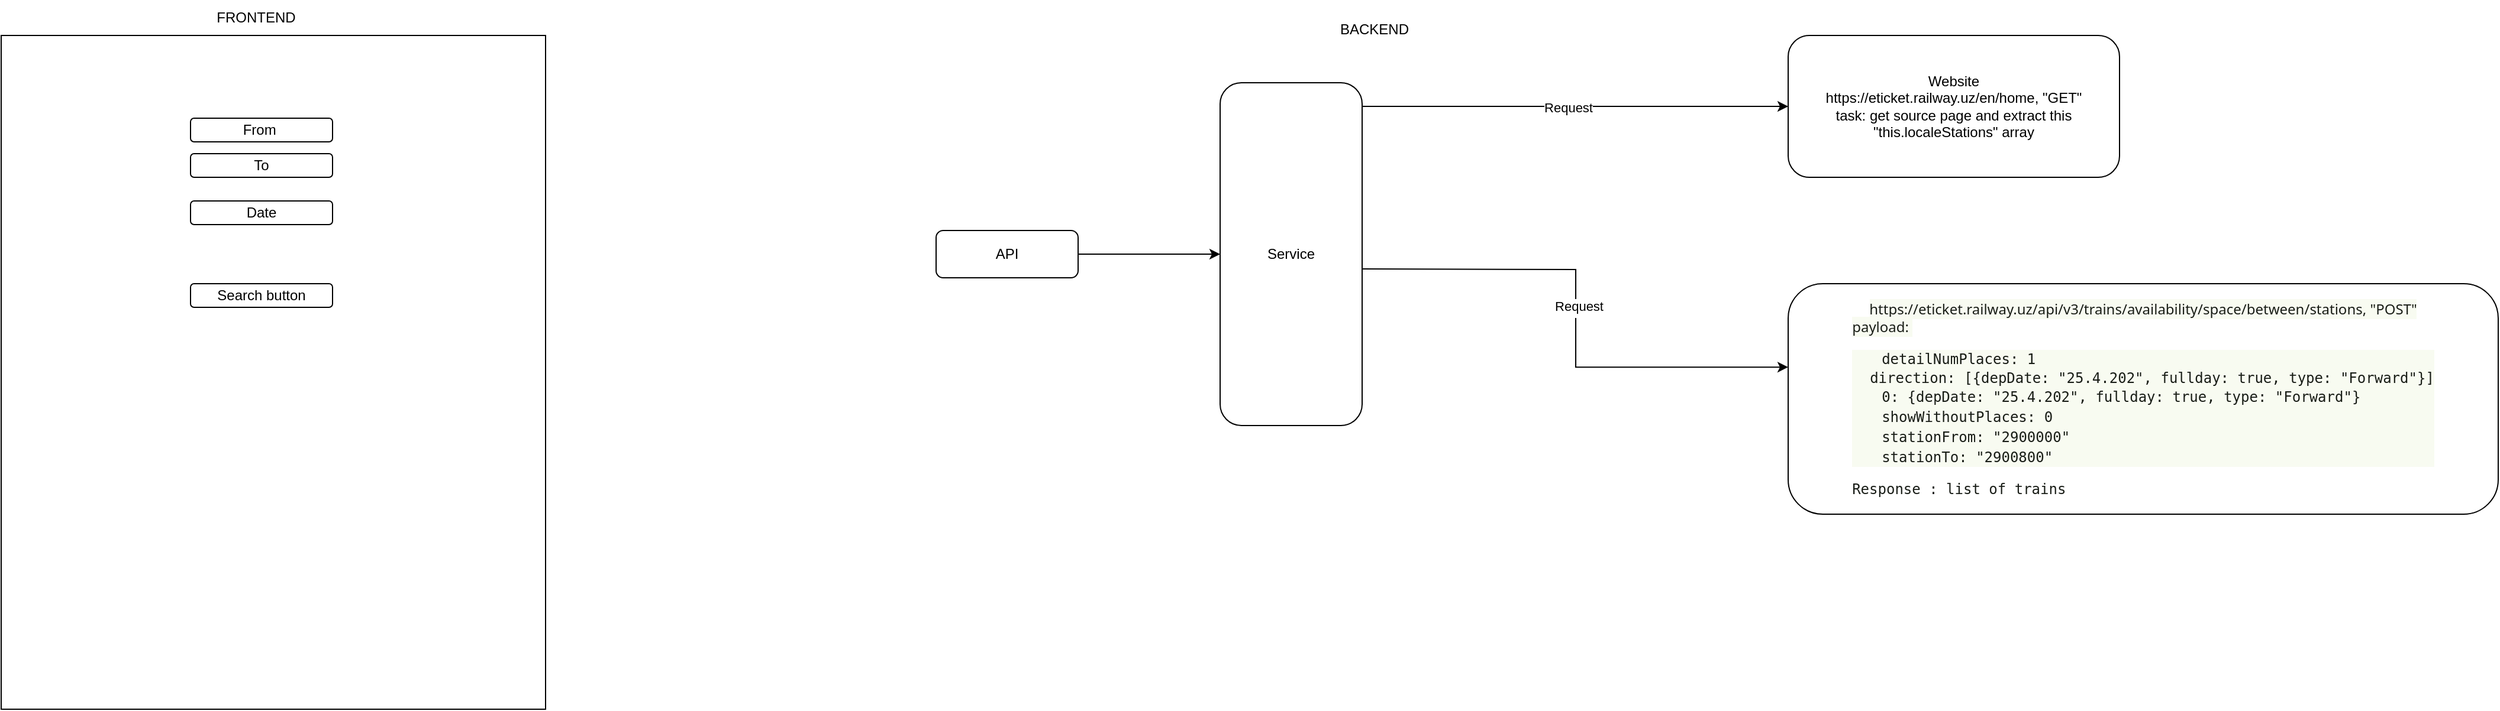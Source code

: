 <mxfile version="24.3.0" type="github">
  <diagram name="Page-1" id="9rCXkT4rTNYnttJWsDTz">
    <mxGraphModel dx="1235" dy="614" grid="1" gridSize="10" guides="1" tooltips="1" connect="1" arrows="1" fold="1" page="1" pageScale="1" pageWidth="827" pageHeight="1169" math="0" shadow="0">
      <root>
        <mxCell id="0" />
        <mxCell id="1" parent="0" />
        <mxCell id="ImFpT0YpljK9sxfZAI6b-14" value="" style="edgeStyle=orthogonalEdgeStyle;rounded=0;orthogonalLoop=1;jettySize=auto;html=1;" edge="1" parent="1" source="ImFpT0YpljK9sxfZAI6b-1" target="ImFpT0YpljK9sxfZAI6b-13">
          <mxGeometry relative="1" as="geometry" />
        </mxCell>
        <mxCell id="ImFpT0YpljK9sxfZAI6b-1" value="API" style="rounded=1;whiteSpace=wrap;html=1;" vertex="1" parent="1">
          <mxGeometry x="840" y="285" width="120" height="40" as="geometry" />
        </mxCell>
        <mxCell id="ImFpT0YpljK9sxfZAI6b-2" value="" style="rounded=0;whiteSpace=wrap;html=1;" vertex="1" parent="1">
          <mxGeometry x="50" y="120" width="460" height="570" as="geometry" />
        </mxCell>
        <mxCell id="ImFpT0YpljK9sxfZAI6b-4" value="From&amp;nbsp;" style="rounded=1;whiteSpace=wrap;html=1;" vertex="1" parent="1">
          <mxGeometry x="210" y="190" width="120" height="20" as="geometry" />
        </mxCell>
        <mxCell id="ImFpT0YpljK9sxfZAI6b-5" value="To" style="rounded=1;whiteSpace=wrap;html=1;" vertex="1" parent="1">
          <mxGeometry x="210" y="220" width="120" height="20" as="geometry" />
        </mxCell>
        <mxCell id="ImFpT0YpljK9sxfZAI6b-7" value="Date" style="rounded=1;whiteSpace=wrap;html=1;" vertex="1" parent="1">
          <mxGeometry x="210" y="260" width="120" height="20" as="geometry" />
        </mxCell>
        <mxCell id="ImFpT0YpljK9sxfZAI6b-8" value="Search button" style="rounded=1;whiteSpace=wrap;html=1;" vertex="1" parent="1">
          <mxGeometry x="210" y="330" width="120" height="20" as="geometry" />
        </mxCell>
        <mxCell id="ImFpT0YpljK9sxfZAI6b-9" value="FRONTEND" style="text;html=1;align=center;verticalAlign=middle;resizable=0;points=[];autosize=1;strokeColor=none;fillColor=none;" vertex="1" parent="1">
          <mxGeometry x="220" y="90" width="90" height="30" as="geometry" />
        </mxCell>
        <mxCell id="ImFpT0YpljK9sxfZAI6b-10" value="BACKEND" style="text;html=1;align=center;verticalAlign=middle;resizable=0;points=[];autosize=1;strokeColor=none;fillColor=none;" vertex="1" parent="1">
          <mxGeometry x="1170" y="100" width="80" height="30" as="geometry" />
        </mxCell>
        <mxCell id="ImFpT0YpljK9sxfZAI6b-17" value="" style="edgeStyle=orthogonalEdgeStyle;rounded=0;orthogonalLoop=1;jettySize=auto;html=1;exitX=1;exitY=0.076;exitDx=0;exitDy=0;exitPerimeter=0;" edge="1" parent="1" source="ImFpT0YpljK9sxfZAI6b-13" target="ImFpT0YpljK9sxfZAI6b-15">
          <mxGeometry relative="1" as="geometry">
            <mxPoint x="1210" y="180" as="sourcePoint" />
            <Array as="points">
              <mxPoint x="1200" y="180" />
            </Array>
          </mxGeometry>
        </mxCell>
        <mxCell id="ImFpT0YpljK9sxfZAI6b-18" value="Request" style="edgeLabel;html=1;align=center;verticalAlign=middle;resizable=0;points=[];" vertex="1" connectable="0" parent="ImFpT0YpljK9sxfZAI6b-17">
          <mxGeometry x="-0.029" y="-1" relative="1" as="geometry">
            <mxPoint as="offset" />
          </mxGeometry>
        </mxCell>
        <mxCell id="ImFpT0YpljK9sxfZAI6b-20" style="edgeStyle=orthogonalEdgeStyle;rounded=0;orthogonalLoop=1;jettySize=auto;html=1;exitX=1;exitY=0.5;exitDx=0;exitDy=0;entryX=0;entryY=0.362;entryDx=0;entryDy=0;entryPerimeter=0;" edge="1" parent="1" target="ImFpT0YpljK9sxfZAI6b-19">
          <mxGeometry relative="1" as="geometry">
            <mxPoint x="1200" y="317.46" as="sourcePoint" />
            <mxPoint x="1560" y="342.46" as="targetPoint" />
          </mxGeometry>
        </mxCell>
        <mxCell id="ImFpT0YpljK9sxfZAI6b-21" value="Text" style="edgeLabel;html=1;align=center;verticalAlign=middle;resizable=0;points=[];" vertex="1" connectable="0" parent="ImFpT0YpljK9sxfZAI6b-20">
          <mxGeometry x="-0.031" y="2" relative="1" as="geometry">
            <mxPoint as="offset" />
          </mxGeometry>
        </mxCell>
        <mxCell id="ImFpT0YpljK9sxfZAI6b-23" value="Request" style="edgeLabel;html=1;align=center;verticalAlign=middle;resizable=0;points=[];" vertex="1" connectable="0" parent="ImFpT0YpljK9sxfZAI6b-20">
          <mxGeometry x="-0.044" y="2" relative="1" as="geometry">
            <mxPoint as="offset" />
          </mxGeometry>
        </mxCell>
        <mxCell id="ImFpT0YpljK9sxfZAI6b-13" value="Service" style="rounded=1;whiteSpace=wrap;html=1;" vertex="1" parent="1">
          <mxGeometry x="1080" y="160" width="120" height="290" as="geometry" />
        </mxCell>
        <mxCell id="ImFpT0YpljK9sxfZAI6b-15" value="Website&lt;div&gt;https://eticket.railway.uz/en/home, &quot;GET&quot;&lt;br&gt;&lt;/div&gt;&lt;div&gt;task: get source page and extract this &quot;this.localeStations&quot; array&lt;/div&gt;" style="rounded=1;whiteSpace=wrap;html=1;" vertex="1" parent="1">
          <mxGeometry x="1560" y="120" width="280" height="120" as="geometry" />
        </mxCell>
        <mxCell id="ImFpT0YpljK9sxfZAI6b-19" value="&lt;span style=&quot;color: rgb(25, 29, 23); font-family: system-ui, sans-serif; text-align: start; background-color: rgb(248, 251, 241);&quot;&gt;https://eticket.railway.uz/api/v3/trains/availability/space/between/stations, &quot;POST&quot;&lt;/span&gt;&lt;div style=&quot;text-align: start;&quot;&gt;&lt;font face=&quot;system-ui, sans-serif&quot; color=&quot;#191d17&quot;&gt;&lt;span style=&quot;background-color: rgb(248, 251, 241);&quot;&gt;payload:&amp;nbsp;&lt;/span&gt;&lt;/font&gt;&lt;/div&gt;&lt;ol style=&quot;box-sizing: border-box; min-width: 0px; min-height: 0px; list-style-type: none; padding-left: 10px; color: rgb(25, 29, 23); font-family: monospace; text-align: start; white-space-collapse: preserve; background-color: rgb(248, 251, 241);&quot; role=&quot;group&quot; class=&quot;children expanded&quot;&gt;&lt;li style=&quot;box-sizing: border-box; min-width: 0px; min-height: 12px; text-overflow: ellipsis; white-space: nowrap; position: relative; display: block; align-items: center; user-select: text; padding-left: 5px; line-height: 20px; margin-top: 1px; margin-left: 10px;&quot; data-object-property-name-for-test=&quot;detailNumPlaces&quot; role=&quot;treeitem&quot;&gt;&lt;span style=&quot;box-sizing: border-box; min-width: 0px; min-height: 0px; overflow: hidden; line-height: 16px; display: flex;&quot; class=&quot;name-and-value&quot;&gt;&lt;span style=&quot;box-sizing: border-box; min-width: 0px; min-height: 0px; color: var(--sys-color-token-tag); flex-shrink: 0;&quot; title=&quot;detailNumPlaces&quot; class=&quot;name&quot;&gt;detailNumPlaces&lt;/span&gt;&lt;span style=&quot;box-sizing: border-box; min-width: 0px; min-height: 0px; white-space-collapse: preserve; flex-shrink: 0;&quot; class=&quot;separator&quot;&gt;: &lt;/span&gt;&lt;span style=&quot;box-sizing: border-box; min-width: 0px; min-height: 0px; color: var(--sys-color-token-attribute-value);&quot; title=&quot;1&quot; class=&quot;object-value-number value&quot;&gt;1&lt;/span&gt;&lt;/span&gt;&lt;/li&gt;&lt;li style=&quot;box-sizing: border-box; min-width: 0px; min-height: 12px; text-overflow: ellipsis; white-space: nowrap; position: relative; display: flex; align-items: center; user-select: text; padding-left: 5px; line-height: 20px; margin-top: 0px;&quot; aria-expanded=&quot;true&quot; class=&quot;parent expanded&quot; data-object-property-name-for-test=&quot;direction&quot; role=&quot;treeitem&quot;&gt;&lt;span style=&quot;box-sizing: border-box; min-width: 0px; min-height: 0px; overflow: hidden; line-height: 16px; display: flex;&quot; class=&quot;name-and-value&quot;&gt;&lt;span style=&quot;box-sizing: border-box; min-width: 0px; min-height: 0px; color: var(--sys-color-token-tag); flex-shrink: 0;&quot; title=&quot;direction&quot; class=&quot;name&quot;&gt;direction&lt;/span&gt;&lt;span style=&quot;box-sizing: border-box; min-width: 0px; min-height: 0px; white-space-collapse: preserve; flex-shrink: 0;&quot; class=&quot;separator&quot;&gt;: &lt;/span&gt;&lt;span style=&quot;box-sizing: border-box; min-width: 0px; min-height: 0px;&quot; title=&quot;[{depDate: &amp;quot;25.4.202&amp;quot;, fullday: true, type: &amp;quot;Forward&amp;quot;}]&quot; class=&quot;object-value-array value&quot;&gt;[{depDate: &quot;25.4.202&quot;, fullday: true, type: &quot;Forward&quot;}]&lt;/span&gt;&lt;/span&gt;&lt;/li&gt;&lt;ol style=&quot;box-sizing: border-box; min-width: 0px; min-height: 0px; list-style-type: none; padding-left: 10px;&quot; role=&quot;group&quot; class=&quot;children expanded&quot;&gt;&lt;li style=&quot;box-sizing: border-box; min-width: 0px; min-height: 12px; text-overflow: ellipsis; white-space: nowrap; position: relative; display: flex; align-items: center; user-select: text; padding-left: 5px; line-height: 20px; margin-top: 0px;&quot; aria-expanded=&quot;false&quot; class=&quot;parent&quot; data-object-property-name-for-test=&quot;0&quot; role=&quot;treeitem&quot;&gt;&lt;span style=&quot;box-sizing: border-box; min-width: 0px; min-height: 0px; overflow: hidden; line-height: 16px; display: flex;&quot; class=&quot;name-and-value&quot;&gt;&lt;span style=&quot;box-sizing: border-box; min-width: 0px; min-height: 0px; color: var(--sys-color-token-tag); flex-shrink: 0;&quot; title=&quot;direction[0]&quot; class=&quot;name&quot;&gt;0&lt;/span&gt;&lt;span style=&quot;box-sizing: border-box; min-width: 0px; min-height: 0px; white-space-collapse: preserve; flex-shrink: 0;&quot; class=&quot;separator&quot;&gt;: &lt;/span&gt;&lt;span style=&quot;box-sizing: border-box; min-width: 0px; min-height: 0px;&quot; title=&quot;{depDate: &amp;quot;25.4.202&amp;quot;, fullday: true, type: &amp;quot;Forward&amp;quot;}&quot; class=&quot;object-value-object value&quot;&gt;{depDate: &quot;25.4.202&quot;, fullday: true, type: &quot;Forward&quot;}&lt;/span&gt;&lt;/span&gt;&lt;/li&gt;&lt;/ol&gt;&lt;li style=&quot;box-sizing: border-box; min-width: 0px; min-height: 12px; text-overflow: ellipsis; white-space: nowrap; position: relative; display: block; align-items: center; user-select: text; padding-left: 5px; line-height: 20px; margin-top: 1px; margin-left: 10px;&quot; data-object-property-name-for-test=&quot;showWithoutPlaces&quot; role=&quot;treeitem&quot;&gt;&lt;span style=&quot;box-sizing: border-box; min-width: 0px; min-height: 0px; overflow: hidden; line-height: 16px; display: flex;&quot; class=&quot;name-and-value&quot;&gt;&lt;span style=&quot;box-sizing: border-box; min-width: 0px; min-height: 0px; color: var(--sys-color-token-tag); flex-shrink: 0;&quot; title=&quot;showWithoutPlaces&quot; class=&quot;name&quot;&gt;showWithoutPlaces&lt;/span&gt;&lt;span style=&quot;box-sizing: border-box; min-width: 0px; min-height: 0px; white-space-collapse: preserve; flex-shrink: 0;&quot; class=&quot;separator&quot;&gt;: &lt;/span&gt;&lt;span style=&quot;box-sizing: border-box; min-width: 0px; min-height: 0px; color: var(--sys-color-token-attribute-value);&quot; title=&quot;0&quot; class=&quot;object-value-number value&quot;&gt;0&lt;/span&gt;&lt;/span&gt;&lt;/li&gt;&lt;li style=&quot;box-sizing: border-box; min-width: 0px; min-height: 12px; text-overflow: ellipsis; white-space: nowrap; position: relative; display: block; align-items: center; user-select: text; padding-left: 5px; line-height: 20px; margin-top: 1px; margin-left: 10px;&quot; data-object-property-name-for-test=&quot;stationFrom&quot; role=&quot;treeitem&quot;&gt;&lt;span style=&quot;box-sizing: border-box; min-width: 0px; min-height: 0px; overflow: hidden; line-height: 16px; display: flex;&quot; class=&quot;name-and-value&quot;&gt;&lt;span style=&quot;box-sizing: border-box; min-width: 0px; min-height: 0px; color: var(--sys-color-token-tag); flex-shrink: 0;&quot; title=&quot;stationFrom&quot; class=&quot;name&quot;&gt;stationFrom&lt;/span&gt;&lt;span style=&quot;box-sizing: border-box; min-width: 0px; min-height: 0px; white-space-collapse: preserve; flex-shrink: 0;&quot; class=&quot;separator&quot;&gt;: &lt;/span&gt;&lt;span style=&quot;box-sizing: border-box; min-width: 0px; min-height: 0px; white-space-collapse: preserve; unicode-bidi: -webkit-isolate; color: var(--sys-color-token-property-special);&quot; title=&quot;2900000&quot; class=&quot;object-value-string value&quot;&gt;&quot;2900000&quot;&lt;/span&gt;&lt;/span&gt;&lt;/li&gt;&lt;li style=&quot;box-sizing: border-box; min-width: 0px; min-height: 12px; outline-width: 0px; text-overflow: ellipsis; white-space: nowrap; position: relative; display: block; align-items: center; user-select: text; padding-left: 5px; line-height: 20px; margin-top: 1px; margin-left: 10px; color: var(--sys-color-on-tonal-container);&quot; aria-selected=&quot;true&quot; tabindex=&quot;0&quot; class=&quot;force-white-icons selected&quot; data-object-property-name-for-test=&quot;stationTo&quot; role=&quot;treeitem&quot;&gt;&lt;div style=&quot;box-sizing: border-box; min-width: 0px; min-height: 0px; position: absolute; inset: 0px; z-index: -1; margin-left: -10000px; background-color: var(--sys-color-tonal-container); color: inherit;&quot; class=&quot;selection fill&quot;&gt;&lt;/div&gt;&lt;span style=&quot;box-sizing: border-box; min-width: 0px; min-height: 0px; overflow: hidden; line-height: 16px; display: flex; color: inherit;&quot; class=&quot;name-and-value&quot;&gt;&lt;span style=&quot;box-sizing: border-box; min-width: 0px; min-height: 0px; color: inherit; flex-shrink: 0;&quot; title=&quot;stationTo&quot; class=&quot;name&quot;&gt;stationTo&lt;/span&gt;&lt;span style=&quot;box-sizing: border-box; min-width: 0px; min-height: 0px; white-space-collapse: preserve; flex-shrink: 0; color: inherit;&quot; class=&quot;separator&quot;&gt;: &lt;/span&gt;&lt;span style=&quot;box-sizing: border-box; min-width: 0px; min-height: 0px; white-space-collapse: preserve; unicode-bidi: -webkit-isolate; color: inherit;&quot; title=&quot;2900800&quot; class=&quot;object-value-string value&quot;&gt;&quot;2900800&quot;&lt;/span&gt;&lt;/span&gt;&lt;/li&gt;&lt;/ol&gt;&lt;div style=&quot;text-align: left;&quot;&gt;&lt;font face=&quot;monospace&quot; color=&quot;#191d17&quot;&gt;&lt;span style=&quot;white-space: pre;&quot;&gt;Response : list of trains&lt;/span&gt;&lt;/font&gt;&lt;/div&gt;" style="rounded=1;whiteSpace=wrap;html=1;" vertex="1" parent="1">
          <mxGeometry x="1560" y="330" width="600" height="195" as="geometry" />
        </mxCell>
      </root>
    </mxGraphModel>
  </diagram>
</mxfile>
